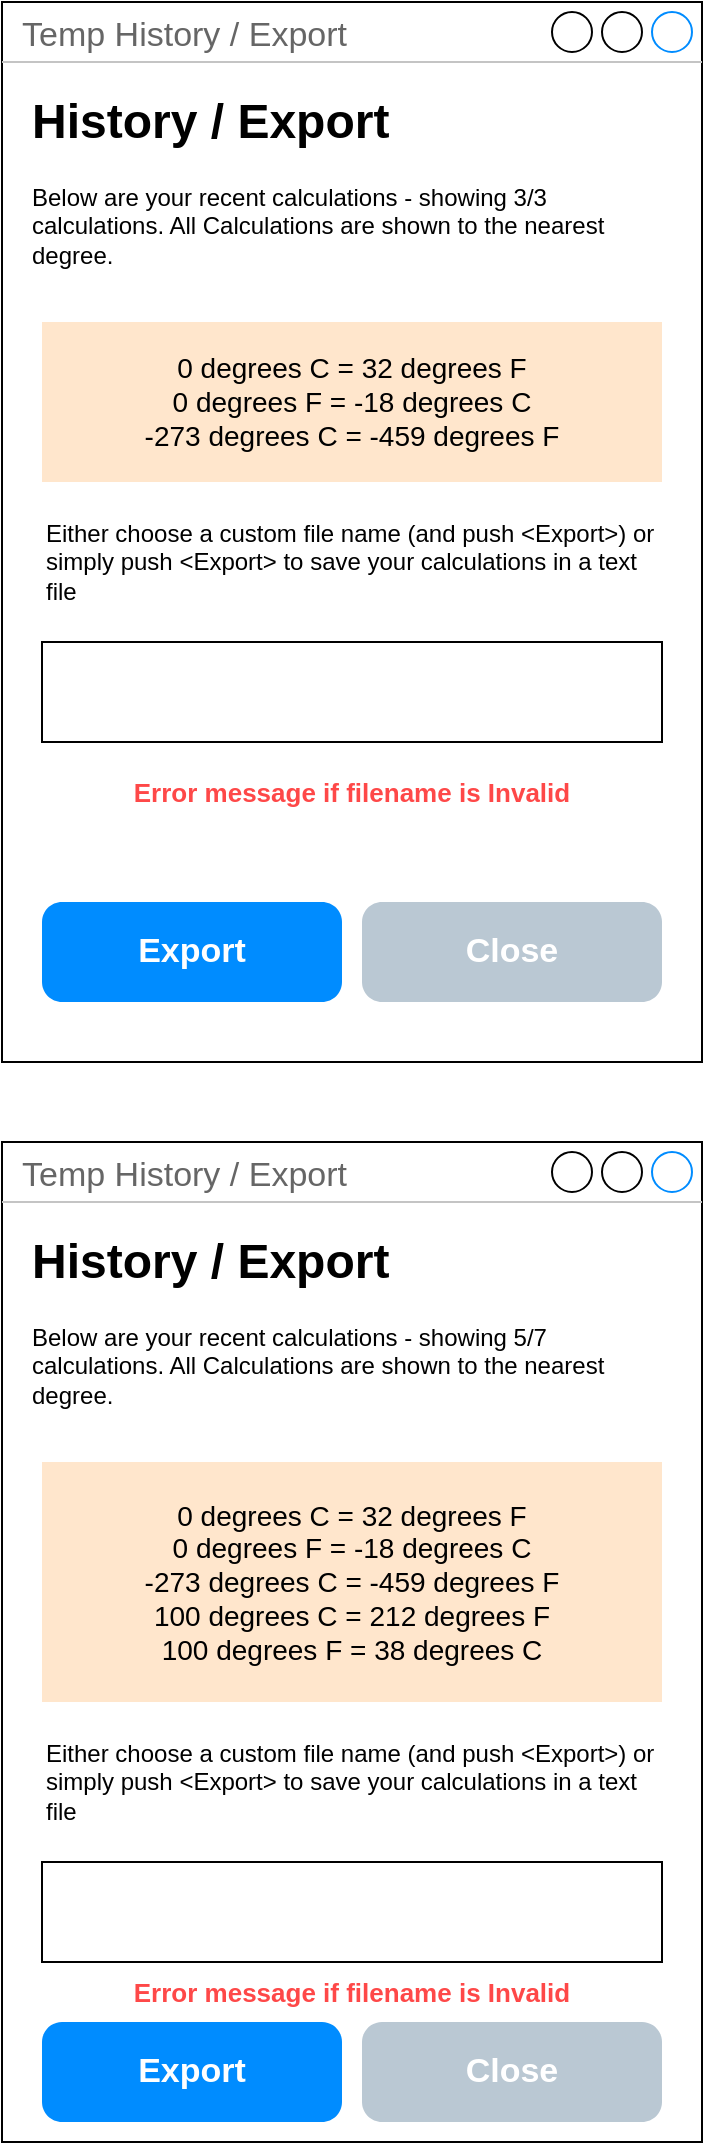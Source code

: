 <mxfile version="21.6.6" type="onedrive">
  <diagram name="Page-1" id="1PZkxJIa5HmIA4AYWVJv">
    <mxGraphModel grid="1" page="1" gridSize="10" guides="1" tooltips="1" connect="1" arrows="1" fold="1" pageScale="1" pageWidth="850" pageHeight="1100" math="0" shadow="0">
      <root>
        <mxCell id="0" />
        <mxCell id="1" parent="0" />
        <mxCell id="XN8-gen7VchQwnnfK_-8-5" value="Temp History / Export" style="strokeWidth=1;shadow=0;dashed=0;align=center;html=1;shape=mxgraph.mockup.containers.window;align=left;verticalAlign=top;spacingLeft=8;strokeColor2=#008cff;strokeColor3=#c4c4c4;fontColor=#666666;mainText=;fontSize=17;labelBackgroundColor=none;whiteSpace=wrap;" vertex="1" parent="1">
          <mxGeometry x="40" y="70" width="350" height="530" as="geometry" />
        </mxCell>
        <mxCell id="XN8-gen7VchQwnnfK_-8-6" value="&lt;h1&gt;History / Export&lt;/h1&gt;&lt;p&gt;Below are your recent calculations - showing 3/3 calculations. All Calculations are shown to the nearest degree.&lt;/p&gt;" style="text;html=1;strokeColor=none;fillColor=none;spacing=5;spacingTop=-20;whiteSpace=wrap;overflow=hidden;rounded=0;" vertex="1" parent="1">
          <mxGeometry x="50" y="110" width="330" height="120" as="geometry" />
        </mxCell>
        <mxCell id="XN8-gen7VchQwnnfK_-8-7" value="&lt;font style=&quot;font-size: 14px;&quot;&gt;0 degrees C = 32 degrees F&lt;br&gt;0 degrees F = -18 degrees C&lt;br&gt;-273 degrees C = -459 degrees F&lt;/font&gt;" style="rounded=0;whiteSpace=wrap;html=1;fillColor=#ffe6cc;strokeColor=none;gradientColor=none;" vertex="1" parent="1">
          <mxGeometry x="60" y="230" width="310" height="80" as="geometry" />
        </mxCell>
        <mxCell id="XN8-gen7VchQwnnfK_-8-9" value="Either choose a custom file name (and push &amp;lt;Export&amp;gt;) or simply push &amp;lt;Export&amp;gt; to save your calculations in a text file" style="text;html=1;strokeColor=none;fillColor=none;align=left;verticalAlign=middle;whiteSpace=wrap;rounded=0;" vertex="1" parent="1">
          <mxGeometry x="60" y="330" width="310" height="40" as="geometry" />
        </mxCell>
        <mxCell id="XN8-gen7VchQwnnfK_-8-10" value="" style="rounded=0;whiteSpace=wrap;html=1;" vertex="1" parent="1">
          <mxGeometry x="60" y="390" width="310" height="50" as="geometry" />
        </mxCell>
        <mxCell id="XN8-gen7VchQwnnfK_-8-12" value="&lt;font size=&quot;1&quot; style=&quot;&quot; color=&quot;#fe4848&quot;&gt;&lt;b style=&quot;font-size: 13px;&quot;&gt;Error message if filename is Invalid&lt;/b&gt;&lt;/font&gt;" style="text;html=1;strokeColor=none;fillColor=none;align=center;verticalAlign=middle;whiteSpace=wrap;rounded=0;" vertex="1" parent="1">
          <mxGeometry x="60" y="450" width="310" height="30" as="geometry" />
        </mxCell>
        <mxCell id="XN8-gen7VchQwnnfK_-8-13" value="Export" style="strokeWidth=1;shadow=0;dashed=0;align=center;html=1;shape=mxgraph.mockup.buttons.button;strokeColor=none;fontColor=#ffffff;mainText=;buttonStyle=round;fontSize=17;fontStyle=1;fillColor=#008cff;whiteSpace=wrap;" vertex="1" parent="1">
          <mxGeometry x="60" y="520" width="150" height="50" as="geometry" />
        </mxCell>
        <mxCell id="XN8-gen7VchQwnnfK_-8-14" value="Close" style="strokeWidth=1;shadow=0;dashed=0;align=center;html=1;shape=mxgraph.mockup.buttons.button;strokeColor=none;mainText=;buttonStyle=round;fontSize=17;fontStyle=1;fillColor=#bac8d3;whiteSpace=wrap;fontColor=#ffffff;" vertex="1" parent="1">
          <mxGeometry x="220" y="520" width="150" height="50" as="geometry" />
        </mxCell>
        <mxCell id="XN8-gen7VchQwnnfK_-8-15" value="Temp History / Export" style="strokeWidth=1;shadow=0;dashed=0;align=center;html=1;shape=mxgraph.mockup.containers.window;align=left;verticalAlign=top;spacingLeft=8;strokeColor2=#008cff;strokeColor3=#c4c4c4;fontColor=#666666;mainText=;fontSize=17;labelBackgroundColor=none;whiteSpace=wrap;" vertex="1" parent="1">
          <mxGeometry x="40" y="640" width="350" height="500" as="geometry" />
        </mxCell>
        <mxCell id="XN8-gen7VchQwnnfK_-8-16" value="&lt;h1&gt;History / Export&lt;/h1&gt;&lt;p&gt;Below are your recent calculations - showing 5/7 calculations. All Calculations are shown to the nearest degree.&lt;/p&gt;" style="text;html=1;strokeColor=none;fillColor=none;spacing=5;spacingTop=-20;whiteSpace=wrap;overflow=hidden;rounded=0;" vertex="1" parent="1">
          <mxGeometry x="50" y="680" width="330" height="120" as="geometry" />
        </mxCell>
        <mxCell id="XN8-gen7VchQwnnfK_-8-17" value="&lt;font style=&quot;font-size: 14px;&quot;&gt;0 degrees C = 32 degrees F&lt;br&gt;0 degrees F = -18 degrees C&lt;br&gt;-273 degrees C = -459 degrees F&lt;br&gt;100 degrees C = 212 degrees F&lt;br&gt;100 degrees F = 38 degrees C&lt;br&gt;&lt;/font&gt;" style="rounded=0;whiteSpace=wrap;html=1;fillColor=#ffe6cc;strokeColor=none;gradientColor=none;" vertex="1" parent="1">
          <mxGeometry x="60" y="800" width="310" height="120" as="geometry" />
        </mxCell>
        <mxCell id="XN8-gen7VchQwnnfK_-8-18" value="Either choose a custom file name (and push &amp;lt;Export&amp;gt;) or simply push &amp;lt;Export&amp;gt; to save your calculations in a text file" style="text;html=1;strokeColor=none;fillColor=none;align=left;verticalAlign=middle;whiteSpace=wrap;rounded=0;" vertex="1" parent="1">
          <mxGeometry x="60" y="940" width="310" height="40" as="geometry" />
        </mxCell>
        <mxCell id="XN8-gen7VchQwnnfK_-8-19" value="" style="rounded=0;whiteSpace=wrap;html=1;" vertex="1" parent="1">
          <mxGeometry x="60" y="1000" width="310" height="50" as="geometry" />
        </mxCell>
        <mxCell id="XN8-gen7VchQwnnfK_-8-20" value="&lt;font size=&quot;1&quot; style=&quot;&quot; color=&quot;#fe4848&quot;&gt;&lt;b style=&quot;font-size: 13px;&quot;&gt;Error message if filename is Invalid&lt;/b&gt;&lt;/font&gt;" style="text;html=1;strokeColor=none;fillColor=none;align=center;verticalAlign=middle;whiteSpace=wrap;rounded=0;" vertex="1" parent="1">
          <mxGeometry x="60" y="1050" width="310" height="30" as="geometry" />
        </mxCell>
        <mxCell id="XN8-gen7VchQwnnfK_-8-21" value="Export" style="strokeWidth=1;shadow=0;dashed=0;align=center;html=1;shape=mxgraph.mockup.buttons.button;strokeColor=none;fontColor=#ffffff;mainText=;buttonStyle=round;fontSize=17;fontStyle=1;fillColor=#008cff;whiteSpace=wrap;" vertex="1" parent="1">
          <mxGeometry x="60" y="1080" width="150" height="50" as="geometry" />
        </mxCell>
        <mxCell id="XN8-gen7VchQwnnfK_-8-22" value="Close" style="strokeWidth=1;shadow=0;dashed=0;align=center;html=1;shape=mxgraph.mockup.buttons.button;strokeColor=none;mainText=;buttonStyle=round;fontSize=17;fontStyle=1;fillColor=#bac8d3;whiteSpace=wrap;fontColor=#ffffff;" vertex="1" parent="1">
          <mxGeometry x="220" y="1080" width="150" height="50" as="geometry" />
        </mxCell>
      </root>
    </mxGraphModel>
  </diagram>
</mxfile>
